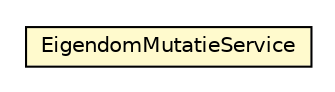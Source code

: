 #!/usr/local/bin/dot
#
# Class diagram 
# Generated by UMLGraph version R5_6-24-gf6e263 (http://www.umlgraph.org/)
#

digraph G {
	edge [fontname="Helvetica",fontsize=10,labelfontname="Helvetica",labelfontsize=10];
	node [fontname="Helvetica",fontsize=10,shape=plaintext];
	nodesep=0.25;
	ranksep=0.5;
	// nl.b3p.brmo.soap.eigendom.EigendomMutatieService
	c788 [label=<<table title="nl.b3p.brmo.soap.eigendom.EigendomMutatieService" border="0" cellborder="1" cellspacing="0" cellpadding="2" port="p" bgcolor="lemonChiffon" href="./EigendomMutatieService.html">
		<tr><td><table border="0" cellspacing="0" cellpadding="1">
<tr><td align="center" balign="center"> EigendomMutatieService </td></tr>
		</table></td></tr>
		</table>>, URL="./EigendomMutatieService.html", fontname="Helvetica", fontcolor="black", fontsize=10.0];
}


